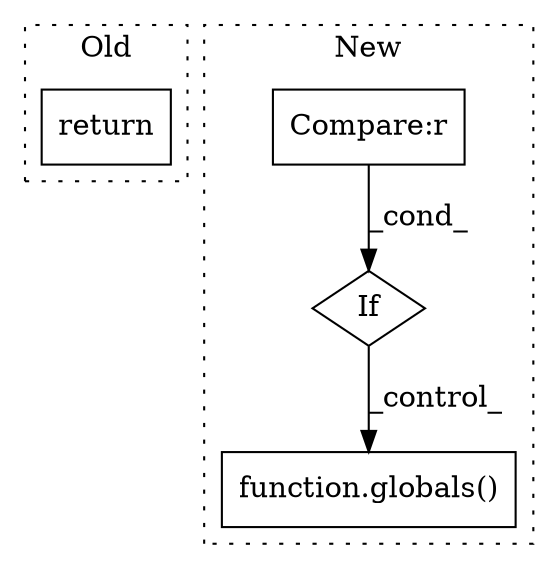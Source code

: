 digraph G {
subgraph cluster0 {
1 [label="return" a="93" s="3108" l="7" shape="box"];
label = "Old";
style="dotted";
}
subgraph cluster1 {
2 [label="function.globals()" a="75" s="3807" l="9" shape="box"];
3 [label="If" a="96" s="3721" l="3" shape="diamond"];
4 [label="Compare:r" a="40" s="3724" l="19" shape="box"];
label = "New";
style="dotted";
}
3 -> 2 [label="_control_"];
4 -> 3 [label="_cond_"];
}